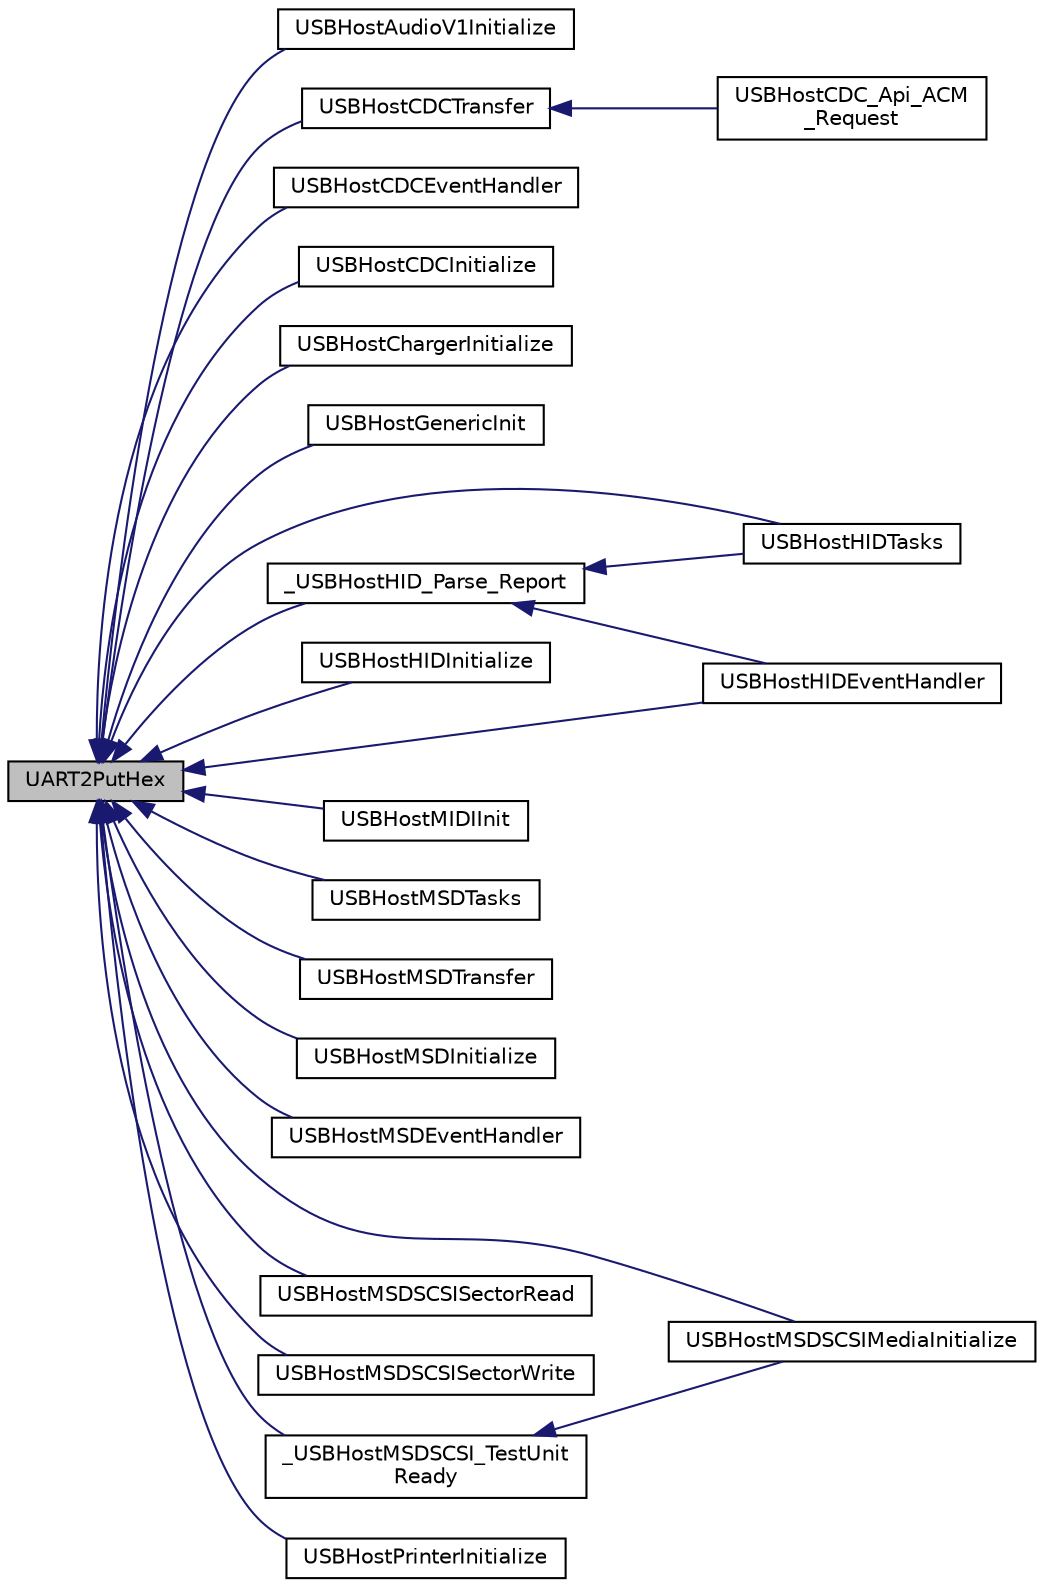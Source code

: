 digraph "UART2PutHex"
{
  edge [fontname="Helvetica",fontsize="10",labelfontname="Helvetica",labelfontsize="10"];
  node [fontname="Helvetica",fontsize="10",shape=record];
  rankdir="LR";
  Node1 [label="UART2PutHex",height=0.2,width=0.4,color="black", fillcolor="grey75", style="filled", fontcolor="black"];
  Node1 -> Node2 [dir="back",color="midnightblue",fontsize="10",style="solid"];
  Node2 [label="USBHostAudioV1Initialize",height=0.2,width=0.4,color="black", fillcolor="white", style="filled",URL="$usb__host__audio__v1_8c.html#a49268d7d051fdd76019281a5989779ad"];
  Node1 -> Node3 [dir="back",color="midnightblue",fontsize="10",style="solid"];
  Node3 [label="USBHostCDCTransfer",height=0.2,width=0.4,color="black", fillcolor="white", style="filled",URL="$usb__host__cdc_8c.html#afaeafef25dcd0f4c8e3584fa8e89cd43"];
  Node3 -> Node4 [dir="back",color="midnightblue",fontsize="10",style="solid"];
  Node4 [label="USBHostCDC_Api_ACM\l_Request",height=0.2,width=0.4,color="black", fillcolor="white", style="filled",URL="$usb__host__cdc__interface_8c.html#aa8e1f0f1a5f435e164ce2ee047c2adb5"];
  Node1 -> Node5 [dir="back",color="midnightblue",fontsize="10",style="solid"];
  Node5 [label="USBHostCDCEventHandler",height=0.2,width=0.4,color="black", fillcolor="white", style="filled",URL="$usb__host__cdc_8c.html#ae649881c3336ca01be846a3edc875946"];
  Node1 -> Node6 [dir="back",color="midnightblue",fontsize="10",style="solid"];
  Node6 [label="USBHostCDCInitialize",height=0.2,width=0.4,color="black", fillcolor="white", style="filled",URL="$usb__host__cdc_8c.html#a2891ef7047136f99fb381a85624fcdb8"];
  Node1 -> Node7 [dir="back",color="midnightblue",fontsize="10",style="solid"];
  Node7 [label="USBHostChargerInitialize",height=0.2,width=0.4,color="black", fillcolor="white", style="filled",URL="$usb__host__charger_8c.html#a0efb2c1bc0f7ddb0c32149c401d8f506"];
  Node1 -> Node8 [dir="back",color="midnightblue",fontsize="10",style="solid"];
  Node8 [label="USBHostGenericInit",height=0.2,width=0.4,color="black", fillcolor="white", style="filled",URL="$usb__host__generic_8c.html#a50f2b1039d611d9004a974cfb0cc25f6"];
  Node1 -> Node9 [dir="back",color="midnightblue",fontsize="10",style="solid"];
  Node9 [label="USBHostHIDTasks",height=0.2,width=0.4,color="black", fillcolor="white", style="filled",URL="$usb__host__hid_8c.html#a7339c9ce88c387efd28375603415b491"];
  Node1 -> Node10 [dir="back",color="midnightblue",fontsize="10",style="solid"];
  Node10 [label="USBHostHIDEventHandler",height=0.2,width=0.4,color="black", fillcolor="white", style="filled",URL="$usb__host__hid_8c.html#a335c24d86278a16d7b5a04a4bec190e5"];
  Node1 -> Node11 [dir="back",color="midnightblue",fontsize="10",style="solid"];
  Node11 [label="USBHostHIDInitialize",height=0.2,width=0.4,color="black", fillcolor="white", style="filled",URL="$usb__host__hid_8c.html#aaadc9ad61bd781fd1bceb5b2b09c5d11"];
  Node1 -> Node12 [dir="back",color="midnightblue",fontsize="10",style="solid"];
  Node12 [label="_USBHostHID_Parse_Report",height=0.2,width=0.4,color="black", fillcolor="white", style="filled",URL="$usb__host__hid__parser_8c.html#a751d1894f6255eceaf88d42685fe22df"];
  Node12 -> Node9 [dir="back",color="midnightblue",fontsize="10",style="solid"];
  Node12 -> Node10 [dir="back",color="midnightblue",fontsize="10",style="solid"];
  Node1 -> Node13 [dir="back",color="midnightblue",fontsize="10",style="solid"];
  Node13 [label="USBHostMIDIInit",height=0.2,width=0.4,color="black", fillcolor="white", style="filled",URL="$usb__host__midi_8c.html#a2f956e35e63ed6de41ec41757fef067a"];
  Node1 -> Node14 [dir="back",color="midnightblue",fontsize="10",style="solid"];
  Node14 [label="USBHostMSDTasks",height=0.2,width=0.4,color="black", fillcolor="white", style="filled",URL="$usb__host__msd_8c.html#aa41223ae18108ca0d663875f47a3ae37"];
  Node1 -> Node15 [dir="back",color="midnightblue",fontsize="10",style="solid"];
  Node15 [label="USBHostMSDTransfer",height=0.2,width=0.4,color="black", fillcolor="white", style="filled",URL="$usb__host__msd_8c.html#a609b0f6a6da6ce032bdb5131e45cc304"];
  Node1 -> Node16 [dir="back",color="midnightblue",fontsize="10",style="solid"];
  Node16 [label="USBHostMSDInitialize",height=0.2,width=0.4,color="black", fillcolor="white", style="filled",URL="$usb__host__msd_8c.html#abbaac4652a1a79fa87704d2474673d6a"];
  Node1 -> Node17 [dir="back",color="midnightblue",fontsize="10",style="solid"];
  Node17 [label="USBHostMSDEventHandler",height=0.2,width=0.4,color="black", fillcolor="white", style="filled",URL="$usb__host__msd_8c.html#a694dc670eeeba6b473c1bf3ab5ec1fd8"];
  Node1 -> Node18 [dir="back",color="midnightblue",fontsize="10",style="solid"];
  Node18 [label="USBHostMSDSCSIMediaInitialize",height=0.2,width=0.4,color="black", fillcolor="white", style="filled",URL="$usb__host__msd__scsi_8c.html#aac13cd808cbcb04924726ee15fa04e06"];
  Node1 -> Node19 [dir="back",color="midnightblue",fontsize="10",style="solid"];
  Node19 [label="USBHostMSDSCSISectorRead",height=0.2,width=0.4,color="black", fillcolor="white", style="filled",URL="$usb__host__msd__scsi_8c.html#a92e2c21c51d1130da948cde172bd4f01"];
  Node1 -> Node20 [dir="back",color="midnightblue",fontsize="10",style="solid"];
  Node20 [label="USBHostMSDSCSISectorWrite",height=0.2,width=0.4,color="black", fillcolor="white", style="filled",URL="$usb__host__msd__scsi_8c.html#afaa3df8cd0d59961feefbb4a627c1338"];
  Node1 -> Node21 [dir="back",color="midnightblue",fontsize="10",style="solid"];
  Node21 [label="_USBHostMSDSCSI_TestUnit\lReady",height=0.2,width=0.4,color="black", fillcolor="white", style="filled",URL="$usb__host__msd__scsi_8c.html#a1b63183d5e6748616592844f2bdece15"];
  Node21 -> Node18 [dir="back",color="midnightblue",fontsize="10",style="solid"];
  Node1 -> Node22 [dir="back",color="midnightblue",fontsize="10",style="solid"];
  Node22 [label="USBHostPrinterInitialize",height=0.2,width=0.4,color="black", fillcolor="white", style="filled",URL="$usb__host__printer_8c.html#a7c2c11f9c18453fff06b06533ac59f97"];
}
